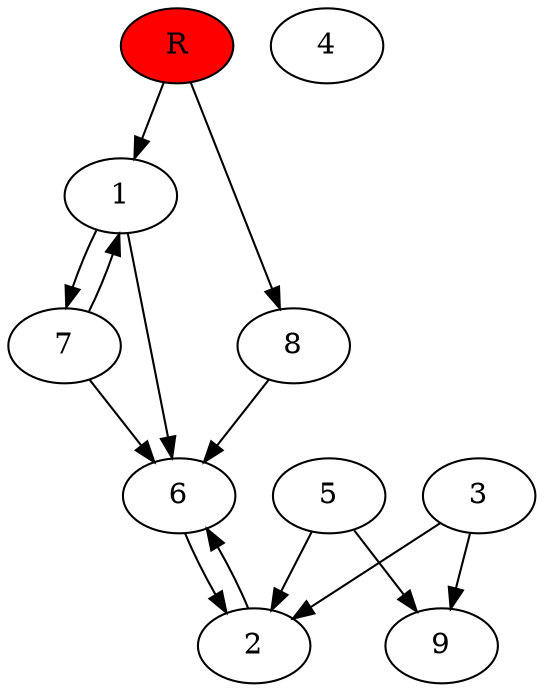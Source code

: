 digraph prb38190 {
	1
	2
	3
	4
	5
	6
	7
	8
	R [fillcolor="#ff0000" style=filled]
	1 -> 6
	1 -> 7
	2 -> 6
	3 -> 2
	3 -> 9
	5 -> 2
	5 -> 9
	6 -> 2
	7 -> 1
	7 -> 6
	8 -> 6
	R -> 1
	R -> 8
}
